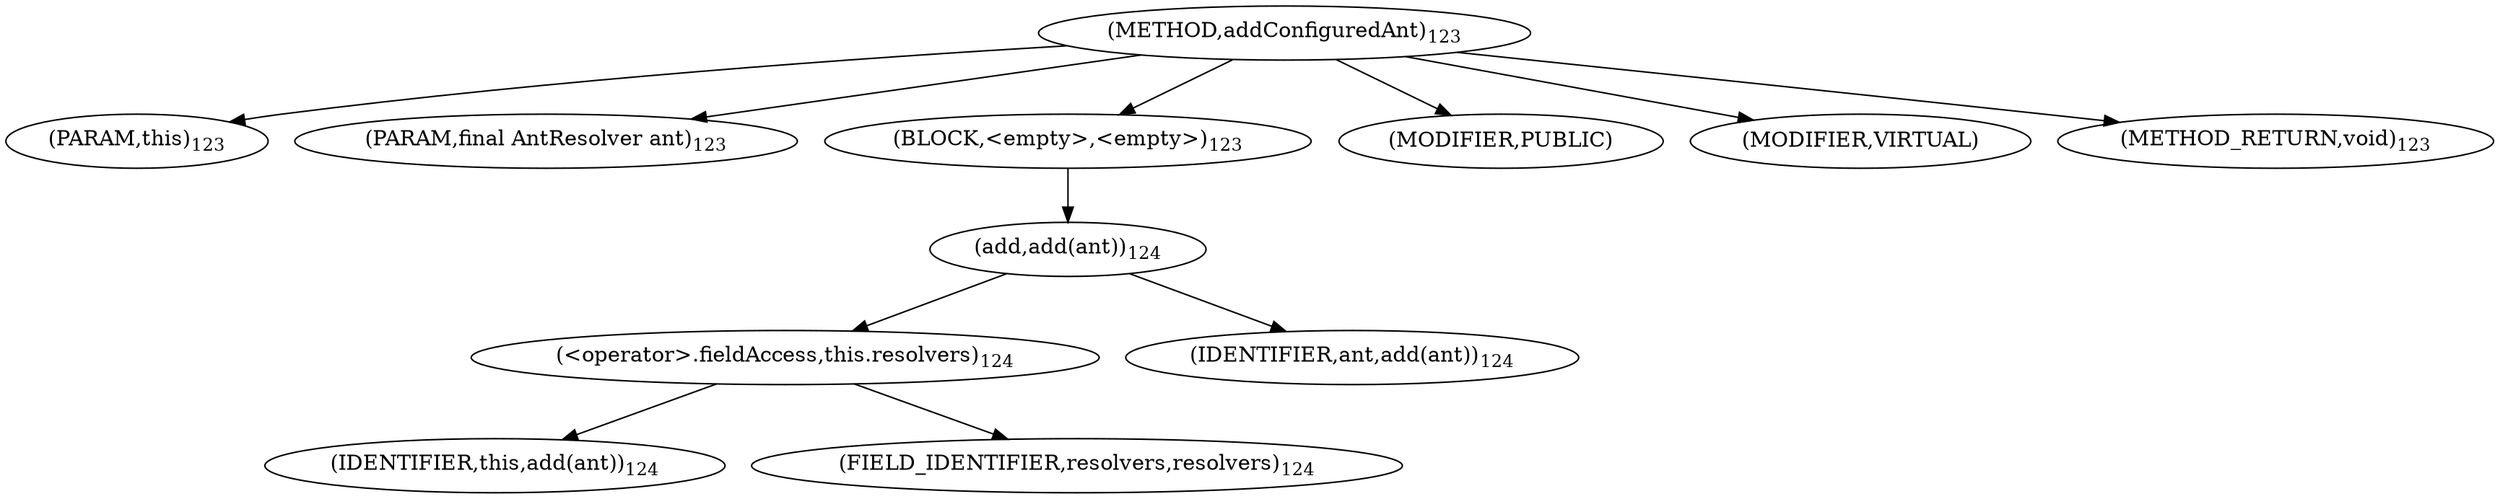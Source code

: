 digraph "addConfiguredAnt" {  
"109" [label = <(METHOD,addConfiguredAnt)<SUB>123</SUB>> ]
"110" [label = <(PARAM,this)<SUB>123</SUB>> ]
"111" [label = <(PARAM,final AntResolver ant)<SUB>123</SUB>> ]
"112" [label = <(BLOCK,&lt;empty&gt;,&lt;empty&gt;)<SUB>123</SUB>> ]
"113" [label = <(add,add(ant))<SUB>124</SUB>> ]
"114" [label = <(&lt;operator&gt;.fieldAccess,this.resolvers)<SUB>124</SUB>> ]
"115" [label = <(IDENTIFIER,this,add(ant))<SUB>124</SUB>> ]
"116" [label = <(FIELD_IDENTIFIER,resolvers,resolvers)<SUB>124</SUB>> ]
"117" [label = <(IDENTIFIER,ant,add(ant))<SUB>124</SUB>> ]
"118" [label = <(MODIFIER,PUBLIC)> ]
"119" [label = <(MODIFIER,VIRTUAL)> ]
"120" [label = <(METHOD_RETURN,void)<SUB>123</SUB>> ]
  "109" -> "110" 
  "109" -> "111" 
  "109" -> "112" 
  "109" -> "118" 
  "109" -> "119" 
  "109" -> "120" 
  "112" -> "113" 
  "113" -> "114" 
  "113" -> "117" 
  "114" -> "115" 
  "114" -> "116" 
}
